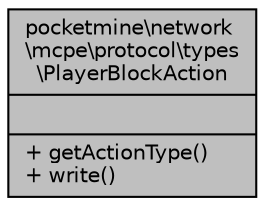 digraph "pocketmine\network\mcpe\protocol\types\PlayerBlockAction"
{
 // INTERACTIVE_SVG=YES
 // LATEX_PDF_SIZE
  edge [fontname="Helvetica",fontsize="10",labelfontname="Helvetica",labelfontsize="10"];
  node [fontname="Helvetica",fontsize="10",shape=record];
  Node1 [label="{pocketmine\\network\l\\mcpe\\protocol\\types\l\\PlayerBlockAction\n||+ getActionType()\l+ write()\l}",height=0.2,width=0.4,color="black", fillcolor="grey75", style="filled", fontcolor="black",tooltip=" "];
}

